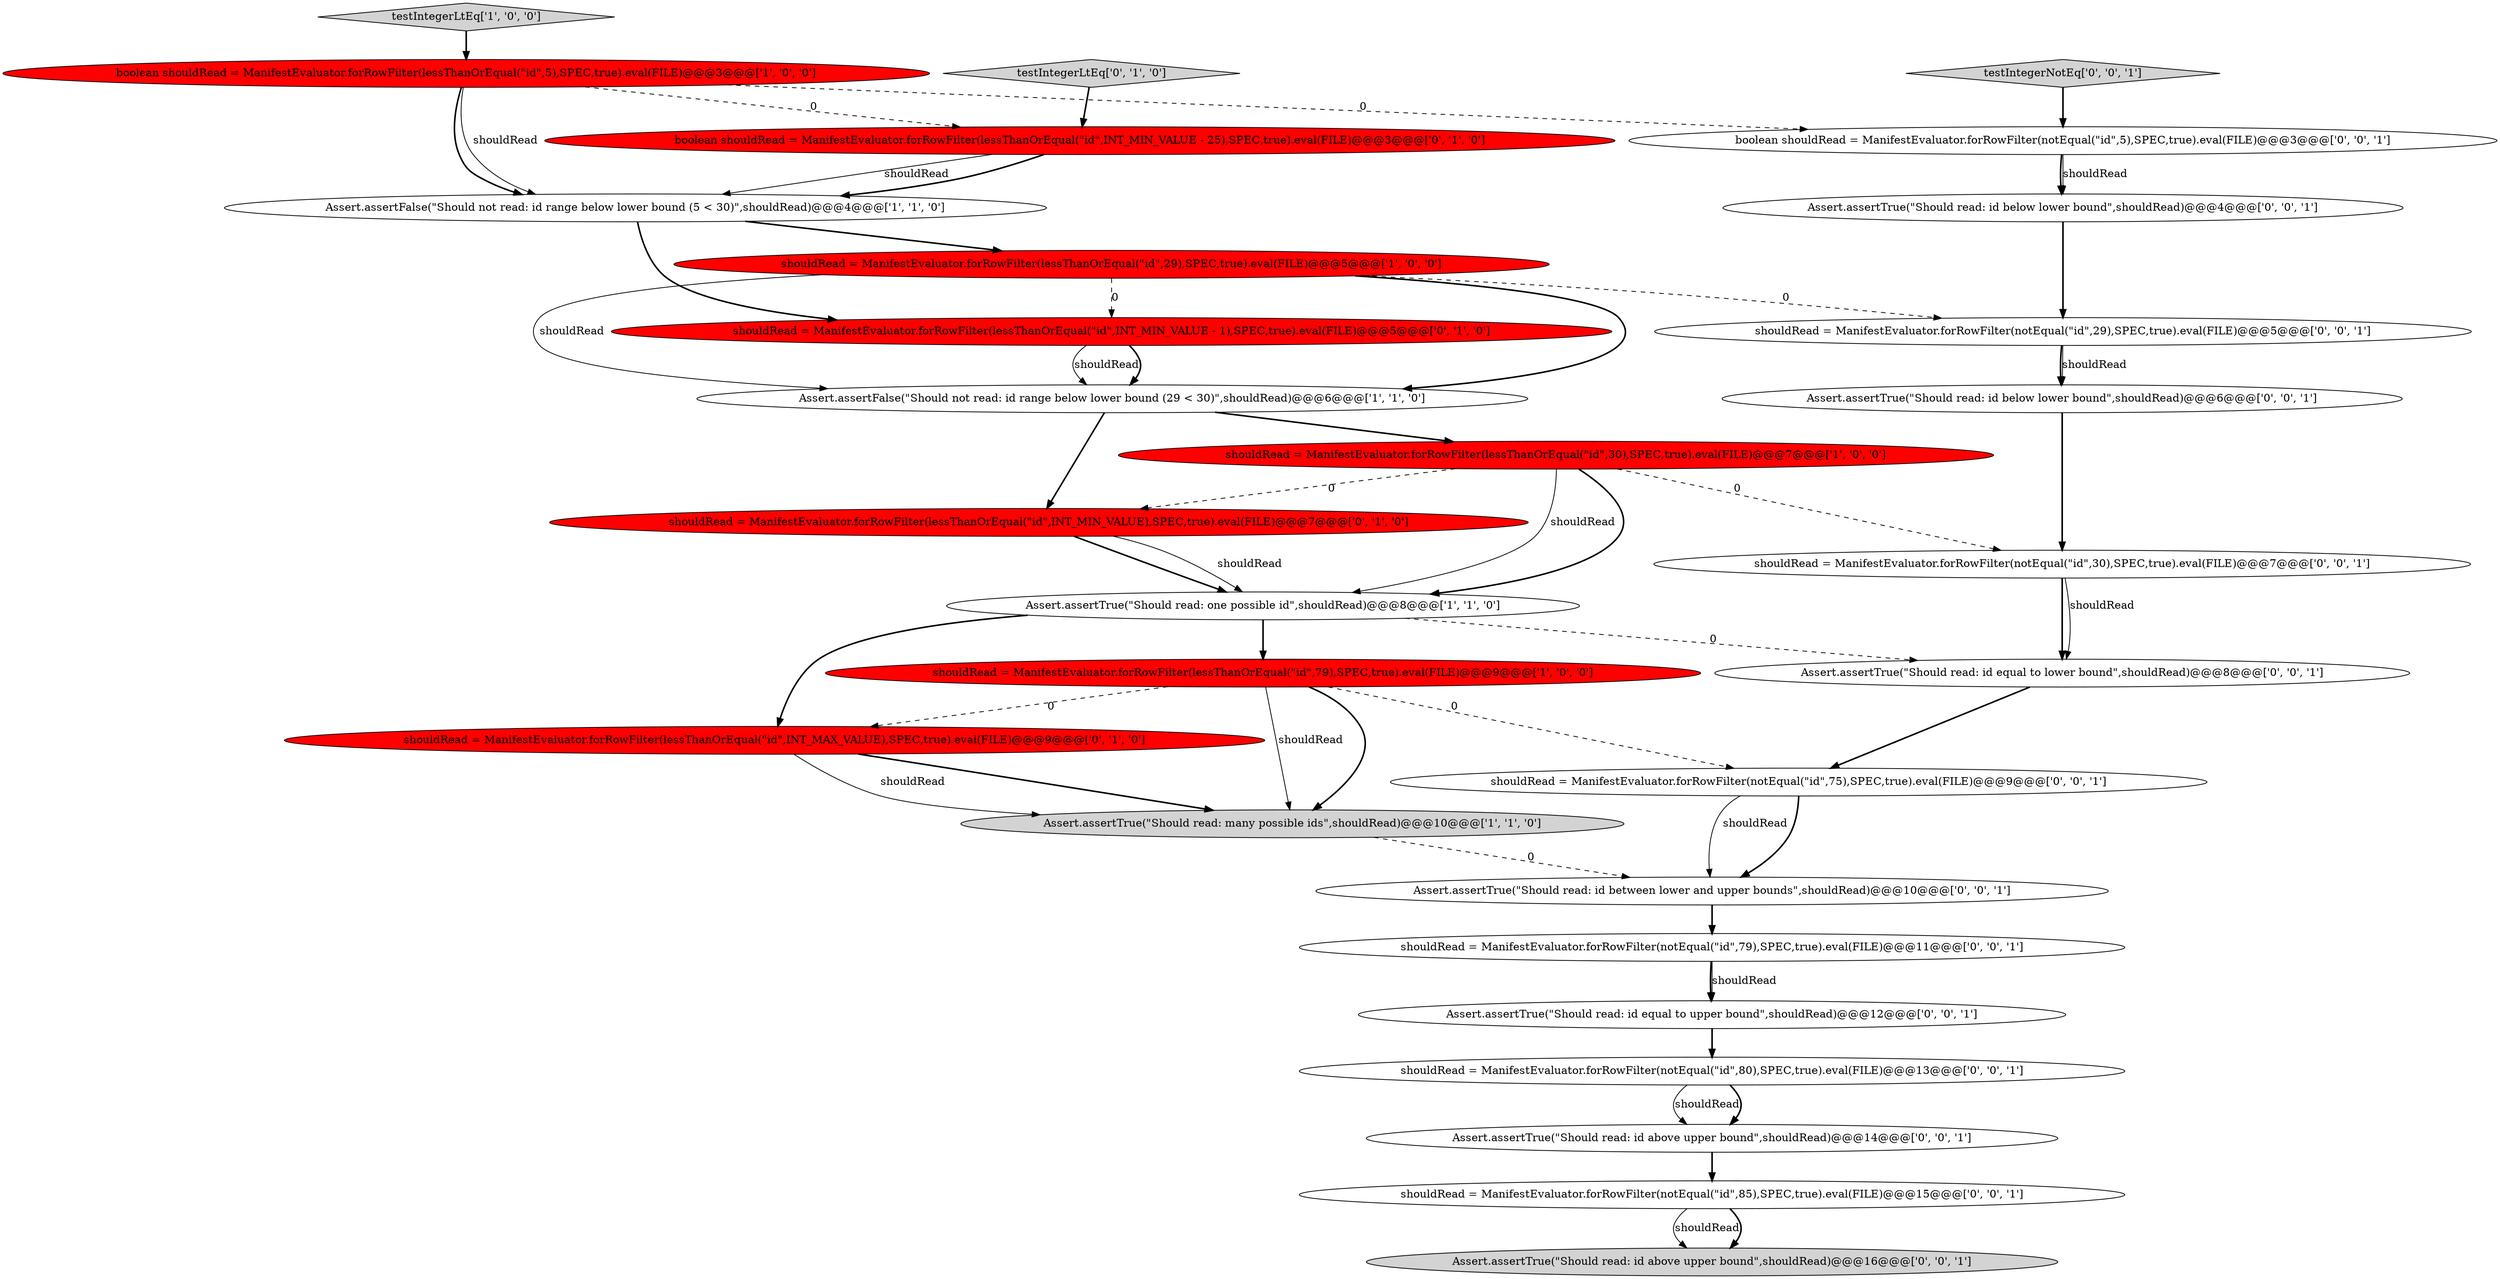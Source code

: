 digraph {
0 [style = filled, label = "shouldRead = ManifestEvaluator.forRowFilter(lessThanOrEqual(\"id\",79),SPEC,true).eval(FILE)@@@9@@@['1', '0', '0']", fillcolor = red, shape = ellipse image = "AAA1AAABBB1BBB"];
8 [style = filled, label = "boolean shouldRead = ManifestEvaluator.forRowFilter(lessThanOrEqual(\"id\",5),SPEC,true).eval(FILE)@@@3@@@['1', '0', '0']", fillcolor = red, shape = ellipse image = "AAA1AAABBB1BBB"];
10 [style = filled, label = "shouldRead = ManifestEvaluator.forRowFilter(lessThanOrEqual(\"id\",INT_MAX_VALUE),SPEC,true).eval(FILE)@@@9@@@['0', '1', '0']", fillcolor = red, shape = ellipse image = "AAA1AAABBB2BBB"];
17 [style = filled, label = "shouldRead = ManifestEvaluator.forRowFilter(notEqual(\"id\",30),SPEC,true).eval(FILE)@@@7@@@['0', '0', '1']", fillcolor = white, shape = ellipse image = "AAA0AAABBB3BBB"];
12 [style = filled, label = "testIntegerLtEq['0', '1', '0']", fillcolor = lightgray, shape = diamond image = "AAA0AAABBB2BBB"];
18 [style = filled, label = "shouldRead = ManifestEvaluator.forRowFilter(notEqual(\"id\",79),SPEC,true).eval(FILE)@@@11@@@['0', '0', '1']", fillcolor = white, shape = ellipse image = "AAA0AAABBB3BBB"];
15 [style = filled, label = "Assert.assertTrue(\"Should read: id above upper bound\",shouldRead)@@@16@@@['0', '0', '1']", fillcolor = lightgray, shape = ellipse image = "AAA0AAABBB3BBB"];
2 [style = filled, label = "shouldRead = ManifestEvaluator.forRowFilter(lessThanOrEqual(\"id\",30),SPEC,true).eval(FILE)@@@7@@@['1', '0', '0']", fillcolor = red, shape = ellipse image = "AAA1AAABBB1BBB"];
22 [style = filled, label = "Assert.assertTrue(\"Should read: id equal to upper bound\",shouldRead)@@@12@@@['0', '0', '1']", fillcolor = white, shape = ellipse image = "AAA0AAABBB3BBB"];
25 [style = filled, label = "shouldRead = ManifestEvaluator.forRowFilter(notEqual(\"id\",85),SPEC,true).eval(FILE)@@@15@@@['0', '0', '1']", fillcolor = white, shape = ellipse image = "AAA0AAABBB3BBB"];
6 [style = filled, label = "testIntegerLtEq['1', '0', '0']", fillcolor = lightgray, shape = diamond image = "AAA0AAABBB1BBB"];
7 [style = filled, label = "Assert.assertTrue(\"Should read: one possible id\",shouldRead)@@@8@@@['1', '1', '0']", fillcolor = white, shape = ellipse image = "AAA0AAABBB1BBB"];
3 [style = filled, label = "Assert.assertTrue(\"Should read: many possible ids\",shouldRead)@@@10@@@['1', '1', '0']", fillcolor = lightgray, shape = ellipse image = "AAA0AAABBB1BBB"];
9 [style = filled, label = "boolean shouldRead = ManifestEvaluator.forRowFilter(lessThanOrEqual(\"id\",INT_MIN_VALUE - 25),SPEC,true).eval(FILE)@@@3@@@['0', '1', '0']", fillcolor = red, shape = ellipse image = "AAA1AAABBB2BBB"];
24 [style = filled, label = "Assert.assertTrue(\"Should read: id equal to lower bound\",shouldRead)@@@8@@@['0', '0', '1']", fillcolor = white, shape = ellipse image = "AAA0AAABBB3BBB"];
21 [style = filled, label = "shouldRead = ManifestEvaluator.forRowFilter(notEqual(\"id\",80),SPEC,true).eval(FILE)@@@13@@@['0', '0', '1']", fillcolor = white, shape = ellipse image = "AAA0AAABBB3BBB"];
13 [style = filled, label = "shouldRead = ManifestEvaluator.forRowFilter(lessThanOrEqual(\"id\",INT_MIN_VALUE),SPEC,true).eval(FILE)@@@7@@@['0', '1', '0']", fillcolor = red, shape = ellipse image = "AAA1AAABBB2BBB"];
19 [style = filled, label = "Assert.assertTrue(\"Should read: id between lower and upper bounds\",shouldRead)@@@10@@@['0', '0', '1']", fillcolor = white, shape = ellipse image = "AAA0AAABBB3BBB"];
26 [style = filled, label = "shouldRead = ManifestEvaluator.forRowFilter(notEqual(\"id\",29),SPEC,true).eval(FILE)@@@5@@@['0', '0', '1']", fillcolor = white, shape = ellipse image = "AAA0AAABBB3BBB"];
1 [style = filled, label = "Assert.assertFalse(\"Should not read: id range below lower bound (5 < 30)\",shouldRead)@@@4@@@['1', '1', '0']", fillcolor = white, shape = ellipse image = "AAA0AAABBB1BBB"];
14 [style = filled, label = "Assert.assertTrue(\"Should read: id above upper bound\",shouldRead)@@@14@@@['0', '0', '1']", fillcolor = white, shape = ellipse image = "AAA0AAABBB3BBB"];
27 [style = filled, label = "Assert.assertTrue(\"Should read: id below lower bound\",shouldRead)@@@4@@@['0', '0', '1']", fillcolor = white, shape = ellipse image = "AAA0AAABBB3BBB"];
28 [style = filled, label = "testIntegerNotEq['0', '0', '1']", fillcolor = lightgray, shape = diamond image = "AAA0AAABBB3BBB"];
20 [style = filled, label = "shouldRead = ManifestEvaluator.forRowFilter(notEqual(\"id\",75),SPEC,true).eval(FILE)@@@9@@@['0', '0', '1']", fillcolor = white, shape = ellipse image = "AAA0AAABBB3BBB"];
16 [style = filled, label = "boolean shouldRead = ManifestEvaluator.forRowFilter(notEqual(\"id\",5),SPEC,true).eval(FILE)@@@3@@@['0', '0', '1']", fillcolor = white, shape = ellipse image = "AAA0AAABBB3BBB"];
4 [style = filled, label = "shouldRead = ManifestEvaluator.forRowFilter(lessThanOrEqual(\"id\",29),SPEC,true).eval(FILE)@@@5@@@['1', '0', '0']", fillcolor = red, shape = ellipse image = "AAA1AAABBB1BBB"];
11 [style = filled, label = "shouldRead = ManifestEvaluator.forRowFilter(lessThanOrEqual(\"id\",INT_MIN_VALUE - 1),SPEC,true).eval(FILE)@@@5@@@['0', '1', '0']", fillcolor = red, shape = ellipse image = "AAA1AAABBB2BBB"];
23 [style = filled, label = "Assert.assertTrue(\"Should read: id below lower bound\",shouldRead)@@@6@@@['0', '0', '1']", fillcolor = white, shape = ellipse image = "AAA0AAABBB3BBB"];
5 [style = filled, label = "Assert.assertFalse(\"Should not read: id range below lower bound (29 < 30)\",shouldRead)@@@6@@@['1', '1', '0']", fillcolor = white, shape = ellipse image = "AAA0AAABBB1BBB"];
0->3 [style = bold, label=""];
0->3 [style = solid, label="shouldRead"];
26->23 [style = solid, label="shouldRead"];
1->4 [style = bold, label=""];
19->18 [style = bold, label=""];
14->25 [style = bold, label=""];
8->16 [style = dashed, label="0"];
8->1 [style = solid, label="shouldRead"];
16->27 [style = bold, label=""];
7->10 [style = bold, label=""];
21->14 [style = solid, label="shouldRead"];
25->15 [style = solid, label="shouldRead"];
22->21 [style = bold, label=""];
10->3 [style = bold, label=""];
7->0 [style = bold, label=""];
11->5 [style = solid, label="shouldRead"];
4->26 [style = dashed, label="0"];
12->9 [style = bold, label=""];
2->17 [style = dashed, label="0"];
28->16 [style = bold, label=""];
0->20 [style = dashed, label="0"];
0->10 [style = dashed, label="0"];
1->11 [style = bold, label=""];
4->5 [style = solid, label="shouldRead"];
3->19 [style = dashed, label="0"];
24->20 [style = bold, label=""];
8->9 [style = dashed, label="0"];
8->1 [style = bold, label=""];
11->5 [style = bold, label=""];
5->2 [style = bold, label=""];
17->24 [style = bold, label=""];
18->22 [style = bold, label=""];
9->1 [style = solid, label="shouldRead"];
17->24 [style = solid, label="shouldRead"];
7->24 [style = dashed, label="0"];
10->3 [style = solid, label="shouldRead"];
13->7 [style = bold, label=""];
2->13 [style = dashed, label="0"];
5->13 [style = bold, label=""];
26->23 [style = bold, label=""];
6->8 [style = bold, label=""];
25->15 [style = bold, label=""];
2->7 [style = solid, label="shouldRead"];
23->17 [style = bold, label=""];
2->7 [style = bold, label=""];
4->11 [style = dashed, label="0"];
20->19 [style = solid, label="shouldRead"];
9->1 [style = bold, label=""];
20->19 [style = bold, label=""];
4->5 [style = bold, label=""];
16->27 [style = solid, label="shouldRead"];
13->7 [style = solid, label="shouldRead"];
18->22 [style = solid, label="shouldRead"];
21->14 [style = bold, label=""];
27->26 [style = bold, label=""];
}
